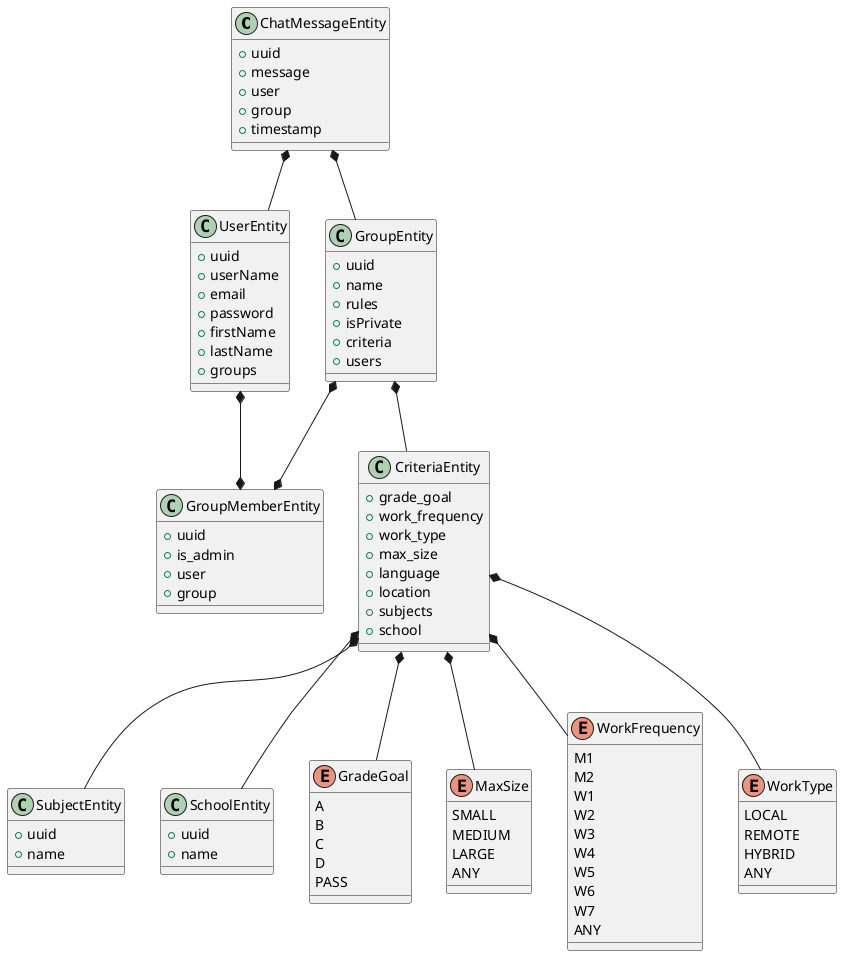 @startuml

class ChatMessageEntity {
+ uuid
+ message
+ user
+ group
+ timestamp
}

class GroupEntity {
+ uuid
+ name
+ rules
+ isPrivate
+ criteria
+ users
}

ChatMessageEntity *-- GroupEntity

class UserEntity {
+ uuid
+ userName
+ email
+ password
+ firstName
+ lastName
+ groups
}

ChatMessageEntity *-- UserEntity

class GroupMemberEntity {
+ uuid
+ is_admin
+ user
+ group
}

GroupEntity *--* GroupMemberEntity
UserEntity *--* GroupMemberEntity

class CriteriaEntity {
+ grade_goal
+ work_frequency
+ work_type
+ max_size
+ language
+ location
+ subjects
+ school
}

GroupEntity *-- CriteriaEntity

class SubjectEntity {
+ uuid
+ name
}

class SchoolEntity {
+ uuid
+ name
}

CriteriaEntity *-- SubjectEntity
CriteriaEntity *-- SchoolEntity

enum GradeGoal {
A
B
C
D
PASS
}

enum MaxSize {
SMALL
MEDIUM
LARGE
ANY
}

enum WorkFrequency {
M1
M2
W1
W2
W3
W4
W5
W6
W7
ANY
}

enum WorkType {
LOCAL
REMOTE
HYBRID
ANY
}

CriteriaEntity *-- GradeGoal
CriteriaEntity *-- WorkFrequency
CriteriaEntity *-- WorkType
CriteriaEntity *-- MaxSize

@enduml